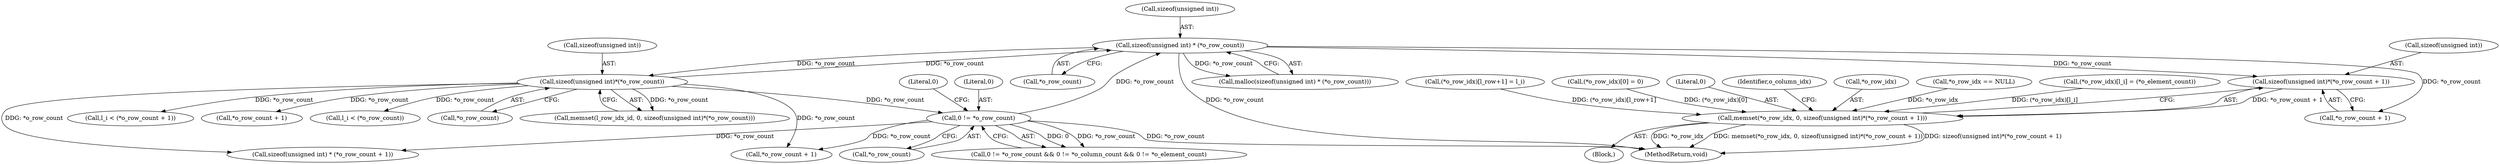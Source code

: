 digraph "0_libxsmm_151481489192e6d1997f8bde52c5c425ea41741d@API" {
"1000289" [label="(Call,sizeof(unsigned int)*(*o_row_count + 1))"];
"1000256" [label="(Call,sizeof(unsigned int) * (*o_row_count))"];
"1000202" [label="(Call,0 != *o_row_count)"];
"1000317" [label="(Call,sizeof(unsigned int)*(*o_row_count))"];
"1000285" [label="(Call,memset(*o_row_idx, 0, sizeof(unsigned int)*(*o_row_count + 1)))"];
"1000285" [label="(Call,memset(*o_row_idx, 0, sizeof(unsigned int)*(*o_row_count + 1)))"];
"1000326" [label="(Call,l_i < (*o_row_count + 1))"];
"1000204" [label="(Call,*o_row_count)"];
"1000288" [label="(Literal,0)"];
"1000298" [label="(Identifier,o_column_idx)"];
"1000286" [label="(Call,*o_row_idx)"];
"1000256" [label="(Call,sizeof(unsigned int) * (*o_row_count))"];
"1000236" [label="(Call,*o_row_count + 1)"];
"1000255" [label="(Call,malloc(sizeof(unsigned int) * (*o_row_count)))"];
"1000328" [label="(Call,*o_row_count + 1)"];
"1000428" [label="(Call,l_i < (*o_row_count))"];
"1000208" [label="(Literal,0)"];
"1000320" [label="(Call,*o_row_count)"];
"1000257" [label="(Call,sizeof(unsigned int))"];
"1000318" [label="(Call,sizeof(unsigned int))"];
"1000263" [label="(Call,*o_row_idx == NULL)"];
"1000259" [label="(Call,*o_row_count)"];
"1000334" [label="(Call,(*o_row_idx)[l_i] = (*o_element_count))"];
"1000317" [label="(Call,sizeof(unsigned int)*(*o_row_count))"];
"1000289" [label="(Call,sizeof(unsigned int)*(*o_row_count + 1))"];
"1000201" [label="(Call,0 != *o_row_count && 0 != *o_column_count && 0 != *o_element_count)"];
"1000404" [label="(Call,(*o_row_idx)[l_row+1] = l_i)"];
"1000203" [label="(Literal,0)"];
"1000341" [label="(Call,(*o_row_idx)[0] = 0)"];
"1000233" [label="(Call,sizeof(unsigned int) * (*o_row_count + 1))"];
"1000202" [label="(Call,0 != *o_row_count)"];
"1000460" [label="(MethodReturn,void)"];
"1000314" [label="(Call,memset(l_row_idx_id, 0, sizeof(unsigned int)*(*o_row_count)))"];
"1000215" [label="(Block,)"];
"1000292" [label="(Call,*o_row_count + 1)"];
"1000290" [label="(Call,sizeof(unsigned int))"];
"1000289" -> "1000285"  [label="AST: "];
"1000289" -> "1000292"  [label="CFG: "];
"1000290" -> "1000289"  [label="AST: "];
"1000292" -> "1000289"  [label="AST: "];
"1000285" -> "1000289"  [label="CFG: "];
"1000289" -> "1000285"  [label="DDG: *o_row_count + 1"];
"1000256" -> "1000289"  [label="DDG: *o_row_count"];
"1000256" -> "1000255"  [label="AST: "];
"1000256" -> "1000259"  [label="CFG: "];
"1000257" -> "1000256"  [label="AST: "];
"1000259" -> "1000256"  [label="AST: "];
"1000255" -> "1000256"  [label="CFG: "];
"1000256" -> "1000460"  [label="DDG: *o_row_count"];
"1000256" -> "1000255"  [label="DDG: *o_row_count"];
"1000202" -> "1000256"  [label="DDG: *o_row_count"];
"1000317" -> "1000256"  [label="DDG: *o_row_count"];
"1000256" -> "1000292"  [label="DDG: *o_row_count"];
"1000256" -> "1000317"  [label="DDG: *o_row_count"];
"1000202" -> "1000201"  [label="AST: "];
"1000202" -> "1000204"  [label="CFG: "];
"1000203" -> "1000202"  [label="AST: "];
"1000204" -> "1000202"  [label="AST: "];
"1000208" -> "1000202"  [label="CFG: "];
"1000201" -> "1000202"  [label="CFG: "];
"1000202" -> "1000460"  [label="DDG: *o_row_count"];
"1000202" -> "1000201"  [label="DDG: 0"];
"1000202" -> "1000201"  [label="DDG: *o_row_count"];
"1000317" -> "1000202"  [label="DDG: *o_row_count"];
"1000202" -> "1000233"  [label="DDG: *o_row_count"];
"1000202" -> "1000236"  [label="DDG: *o_row_count"];
"1000317" -> "1000314"  [label="AST: "];
"1000317" -> "1000320"  [label="CFG: "];
"1000318" -> "1000317"  [label="AST: "];
"1000320" -> "1000317"  [label="AST: "];
"1000314" -> "1000317"  [label="CFG: "];
"1000317" -> "1000233"  [label="DDG: *o_row_count"];
"1000317" -> "1000236"  [label="DDG: *o_row_count"];
"1000317" -> "1000314"  [label="DDG: *o_row_count"];
"1000317" -> "1000326"  [label="DDG: *o_row_count"];
"1000317" -> "1000328"  [label="DDG: *o_row_count"];
"1000317" -> "1000428"  [label="DDG: *o_row_count"];
"1000285" -> "1000215"  [label="AST: "];
"1000286" -> "1000285"  [label="AST: "];
"1000288" -> "1000285"  [label="AST: "];
"1000298" -> "1000285"  [label="CFG: "];
"1000285" -> "1000460"  [label="DDG: *o_row_idx"];
"1000285" -> "1000460"  [label="DDG: memset(*o_row_idx, 0, sizeof(unsigned int)*(*o_row_count + 1))"];
"1000285" -> "1000460"  [label="DDG: sizeof(unsigned int)*(*o_row_count + 1)"];
"1000404" -> "1000285"  [label="DDG: (*o_row_idx)[l_row+1]"];
"1000263" -> "1000285"  [label="DDG: *o_row_idx"];
"1000341" -> "1000285"  [label="DDG: (*o_row_idx)[0]"];
"1000334" -> "1000285"  [label="DDG: (*o_row_idx)[l_i]"];
}
